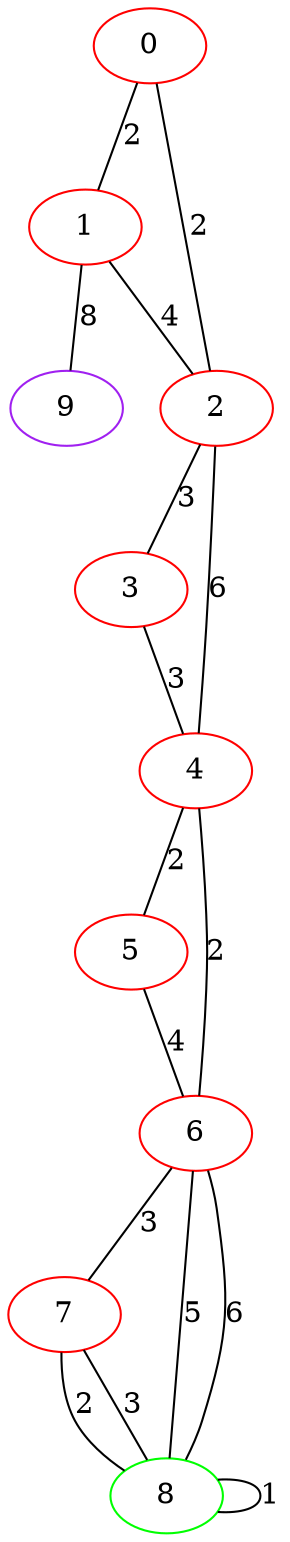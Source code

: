 graph "" {
0 [color=red, weight=1];
1 [color=red, weight=1];
2 [color=red, weight=1];
3 [color=red, weight=1];
4 [color=red, weight=1];
5 [color=red, weight=1];
6 [color=red, weight=1];
7 [color=red, weight=1];
8 [color=green, weight=2];
9 [color=purple, weight=4];
0 -- 1  [key=0, label=2];
0 -- 2  [key=0, label=2];
1 -- 9  [key=0, label=8];
1 -- 2  [key=0, label=4];
2 -- 3  [key=0, label=3];
2 -- 4  [key=0, label=6];
3 -- 4  [key=0, label=3];
4 -- 5  [key=0, label=2];
4 -- 6  [key=0, label=2];
5 -- 6  [key=0, label=4];
6 -- 8  [key=0, label=5];
6 -- 8  [key=1, label=6];
6 -- 7  [key=0, label=3];
7 -- 8  [key=0, label=2];
7 -- 8  [key=1, label=3];
8 -- 8  [key=0, label=1];
}

